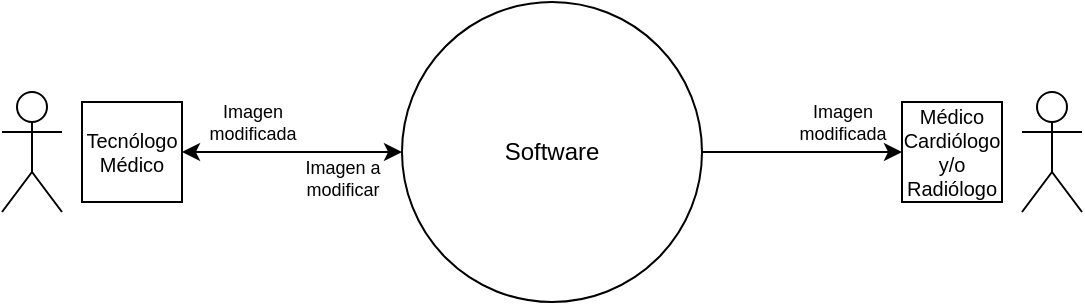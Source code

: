<mxfile version="24.0.2" type="device" pages="2">
  <diagram name="Page-1" id="KcBYBZSs8keK0Yzdxh5D">
    <mxGraphModel dx="1022" dy="683" grid="1" gridSize="10" guides="1" tooltips="1" connect="1" arrows="1" fold="1" page="1" pageScale="1" pageWidth="850" pageHeight="1100" math="0" shadow="0">
      <root>
        <mxCell id="0" />
        <mxCell id="1" parent="0" />
        <mxCell id="J7xR3A1omSEvaa90jN4N-1" value="" style="shape=umlActor;verticalLabelPosition=bottom;verticalAlign=top;html=1;outlineConnect=0;" vertex="1" parent="1">
          <mxGeometry x="155" y="85" width="30" height="60" as="geometry" />
        </mxCell>
        <mxCell id="J7xR3A1omSEvaa90jN4N-7" value="" style="rounded=0;orthogonalLoop=1;jettySize=auto;html=1;startArrow=classic;startFill=1;" edge="1" parent="1" source="J7xR3A1omSEvaa90jN4N-3" target="J7xR3A1omSEvaa90jN4N-6">
          <mxGeometry relative="1" as="geometry" />
        </mxCell>
        <mxCell id="J7xR3A1omSEvaa90jN4N-3" value="Tecnólogo Médico" style="whiteSpace=wrap;html=1;aspect=fixed;fontSize=10;" vertex="1" parent="1">
          <mxGeometry x="195" y="90" width="50" height="50" as="geometry" />
        </mxCell>
        <mxCell id="J7xR3A1omSEvaa90jN4N-12" value="" style="edgeStyle=orthogonalEdgeStyle;rounded=0;orthogonalLoop=1;jettySize=auto;html=1;" edge="1" parent="1" source="J7xR3A1omSEvaa90jN4N-6" target="J7xR3A1omSEvaa90jN4N-9">
          <mxGeometry relative="1" as="geometry" />
        </mxCell>
        <mxCell id="J7xR3A1omSEvaa90jN4N-6" value="Software" style="ellipse;whiteSpace=wrap;html=1;aspect=fixed;" vertex="1" parent="1">
          <mxGeometry x="355" y="40" width="150" height="150" as="geometry" />
        </mxCell>
        <mxCell id="J7xR3A1omSEvaa90jN4N-8" value="" style="shape=umlActor;verticalLabelPosition=bottom;verticalAlign=top;html=1;outlineConnect=0;" vertex="1" parent="1">
          <mxGeometry x="665" y="85" width="30" height="60" as="geometry" />
        </mxCell>
        <mxCell id="J7xR3A1omSEvaa90jN4N-9" value="Médico Cardiólogo y/o Radiólogo" style="whiteSpace=wrap;html=1;aspect=fixed;fontSize=10;" vertex="1" parent="1">
          <mxGeometry x="605" y="90" width="50" height="50" as="geometry" />
        </mxCell>
        <mxCell id="J7xR3A1omSEvaa90jN4N-13" value="Imagen &lt;br style=&quot;font-size: 9px;&quot;&gt;modificada" style="text;html=1;align=center;verticalAlign=middle;resizable=0;points=[];autosize=1;strokeColor=none;fillColor=none;fontSize=9;" vertex="1" parent="1">
          <mxGeometry x="540" y="80" width="70" height="40" as="geometry" />
        </mxCell>
        <mxCell id="J7xR3A1omSEvaa90jN4N-14" value="Imagen&lt;div&gt;modificada&lt;/div&gt;" style="text;html=1;align=center;verticalAlign=middle;resizable=0;points=[];autosize=1;strokeColor=none;fillColor=none;fontSize=9;" vertex="1" parent="1">
          <mxGeometry x="245" y="80" width="70" height="40" as="geometry" />
        </mxCell>
        <mxCell id="J7xR3A1omSEvaa90jN4N-15" value="Imagen a&lt;div&gt;modificar&lt;/div&gt;" style="text;html=1;align=center;verticalAlign=middle;resizable=0;points=[];autosize=1;strokeColor=none;fillColor=none;fontSize=9;" vertex="1" parent="1">
          <mxGeometry x="295" y="108" width="60" height="40" as="geometry" />
        </mxCell>
      </root>
    </mxGraphModel>
  </diagram>
  <diagram id="rois1OzwUSoFhSnFPRcG" name="Page-2">
    <mxGraphModel dx="1226" dy="819" grid="1" gridSize="10" guides="1" tooltips="1" connect="1" arrows="1" fold="1" page="1" pageScale="1" pageWidth="1100" pageHeight="850" math="0" shadow="0">
      <root>
        <mxCell id="0" />
        <mxCell id="1" parent="0" />
        <mxCell id="fQByTUNaAAhuk4Dc6WSL-1" value="Imagen" style="swimlane;fontStyle=0;childLayout=stackLayout;horizontal=1;startSize=26;fillColor=none;horizontalStack=0;resizeParent=1;resizeParentMax=0;resizeLast=0;collapsible=1;marginBottom=0;whiteSpace=wrap;html=1;" vertex="1" parent="1">
          <mxGeometry x="605" y="320" width="140" height="52" as="geometry" />
        </mxCell>
        <mxCell id="fQByTUNaAAhuk4Dc6WSL-2" value="id_imagen" style="text;strokeColor=none;fillColor=none;align=left;verticalAlign=top;spacingLeft=4;spacingRight=4;overflow=hidden;rotatable=0;points=[[0,0.5],[1,0.5]];portConstraint=eastwest;whiteSpace=wrap;html=1;" vertex="1" parent="fQByTUNaAAhuk4Dc6WSL-1">
          <mxGeometry y="26" width="140" height="26" as="geometry" />
        </mxCell>
        <mxCell id="fQByTUNaAAhuk4Dc6WSL-6" value="Cardiólogo" style="swimlane;fontStyle=0;childLayout=stackLayout;horizontal=1;startSize=26;fillColor=none;horizontalStack=0;resizeParent=1;resizeParentMax=0;resizeLast=0;collapsible=1;marginBottom=0;whiteSpace=wrap;html=1;" vertex="1" parent="1">
          <mxGeometry x="315" y="172" width="140" height="156" as="geometry" />
        </mxCell>
        <mxCell id="fQByTUNaAAhuk4Dc6WSL-7" value="id_medico" style="text;strokeColor=none;fillColor=none;align=left;verticalAlign=top;spacingLeft=4;spacingRight=4;overflow=hidden;rotatable=0;points=[[0,0.5],[1,0.5]];portConstraint=eastwest;whiteSpace=wrap;html=1;" vertex="1" parent="fQByTUNaAAhuk4Dc6WSL-6">
          <mxGeometry y="26" width="140" height="26" as="geometry" />
        </mxCell>
        <mxCell id="fQByTUNaAAhuk4Dc6WSL-8" value="nombre" style="text;strokeColor=none;fillColor=none;align=left;verticalAlign=top;spacingLeft=4;spacingRight=4;overflow=hidden;rotatable=0;points=[[0,0.5],[1,0.5]];portConstraint=eastwest;whiteSpace=wrap;html=1;" vertex="1" parent="fQByTUNaAAhuk4Dc6WSL-6">
          <mxGeometry y="52" width="140" height="26" as="geometry" />
        </mxCell>
        <mxCell id="fQByTUNaAAhuk4Dc6WSL-9" value="área" style="text;strokeColor=none;fillColor=none;align=left;verticalAlign=top;spacingLeft=4;spacingRight=4;overflow=hidden;rotatable=0;points=[[0,0.5],[1,0.5]];portConstraint=eastwest;whiteSpace=wrap;html=1;" vertex="1" parent="fQByTUNaAAhuk4Dc6WSL-6">
          <mxGeometry y="78" width="140" height="26" as="geometry" />
        </mxCell>
        <mxCell id="fQByTUNaAAhuk4Dc6WSL-67" value="oficina" style="text;strokeColor=none;fillColor=none;align=left;verticalAlign=top;spacingLeft=4;spacingRight=4;overflow=hidden;rotatable=0;points=[[0,0.5],[1,0.5]];portConstraint=eastwest;whiteSpace=wrap;html=1;" vertex="1" parent="fQByTUNaAAhuk4Dc6WSL-6">
          <mxGeometry y="104" width="140" height="26" as="geometry" />
        </mxCell>
        <mxCell id="fQByTUNaAAhuk4Dc6WSL-69" value="horario" style="text;strokeColor=none;fillColor=none;align=left;verticalAlign=top;spacingLeft=4;spacingRight=4;overflow=hidden;rotatable=0;points=[[0,0.5],[1,0.5]];portConstraint=eastwest;whiteSpace=wrap;html=1;" vertex="1" parent="fQByTUNaAAhuk4Dc6WSL-6">
          <mxGeometry y="130" width="140" height="26" as="geometry" />
        </mxCell>
        <mxCell id="fQByTUNaAAhuk4Dc6WSL-10" value="Radiólogo" style="swimlane;fontStyle=0;childLayout=stackLayout;horizontal=1;startSize=26;fillColor=none;horizontalStack=0;resizeParent=1;resizeParentMax=0;resizeLast=0;collapsible=1;marginBottom=0;whiteSpace=wrap;html=1;" vertex="1" parent="1">
          <mxGeometry x="315" y="414" width="140" height="156" as="geometry" />
        </mxCell>
        <mxCell id="fQByTUNaAAhuk4Dc6WSL-11" value="id_medico" style="text;strokeColor=none;fillColor=none;align=left;verticalAlign=top;spacingLeft=4;spacingRight=4;overflow=hidden;rotatable=0;points=[[0,0.5],[1,0.5]];portConstraint=eastwest;whiteSpace=wrap;html=1;" vertex="1" parent="fQByTUNaAAhuk4Dc6WSL-10">
          <mxGeometry y="26" width="140" height="26" as="geometry" />
        </mxCell>
        <mxCell id="fQByTUNaAAhuk4Dc6WSL-12" value="nombre" style="text;strokeColor=none;fillColor=none;align=left;verticalAlign=top;spacingLeft=4;spacingRight=4;overflow=hidden;rotatable=0;points=[[0,0.5],[1,0.5]];portConstraint=eastwest;whiteSpace=wrap;html=1;" vertex="1" parent="fQByTUNaAAhuk4Dc6WSL-10">
          <mxGeometry y="52" width="140" height="26" as="geometry" />
        </mxCell>
        <mxCell id="fQByTUNaAAhuk4Dc6WSL-13" value="área" style="text;strokeColor=none;fillColor=none;align=left;verticalAlign=top;spacingLeft=4;spacingRight=4;overflow=hidden;rotatable=0;points=[[0,0.5],[1,0.5]];portConstraint=eastwest;whiteSpace=wrap;html=1;" vertex="1" parent="fQByTUNaAAhuk4Dc6WSL-10">
          <mxGeometry y="78" width="140" height="26" as="geometry" />
        </mxCell>
        <mxCell id="fQByTUNaAAhuk4Dc6WSL-68" value="oficina" style="text;strokeColor=none;fillColor=none;align=left;verticalAlign=top;spacingLeft=4;spacingRight=4;overflow=hidden;rotatable=0;points=[[0,0.5],[1,0.5]];portConstraint=eastwest;whiteSpace=wrap;html=1;" vertex="1" parent="fQByTUNaAAhuk4Dc6WSL-10">
          <mxGeometry y="104" width="140" height="26" as="geometry" />
        </mxCell>
        <mxCell id="fQByTUNaAAhuk4Dc6WSL-72" value="horario" style="text;strokeColor=none;fillColor=none;align=left;verticalAlign=top;spacingLeft=4;spacingRight=4;overflow=hidden;rotatable=0;points=[[0,0.5],[1,0.5]];portConstraint=eastwest;whiteSpace=wrap;html=1;" vertex="1" parent="fQByTUNaAAhuk4Dc6WSL-10">
          <mxGeometry y="130" width="140" height="26" as="geometry" />
        </mxCell>
        <mxCell id="fQByTUNaAAhuk4Dc6WSL-14" value="Paciente" style="swimlane;fontStyle=0;childLayout=stackLayout;horizontal=1;startSize=26;fillColor=none;horizontalStack=0;resizeParent=1;resizeParentMax=0;resizeLast=0;collapsible=1;marginBottom=0;whiteSpace=wrap;html=1;" vertex="1" parent="1">
          <mxGeometry x="815" y="112" width="140" height="156" as="geometry">
            <mxRectangle x="830" y="203" width="90" height="30" as="alternateBounds" />
          </mxGeometry>
        </mxCell>
        <mxCell id="fQByTUNaAAhuk4Dc6WSL-15" value="rut&lt;div&gt;&lt;br&gt;&lt;/div&gt;" style="text;strokeColor=none;fillColor=none;align=left;verticalAlign=top;spacingLeft=4;spacingRight=4;overflow=hidden;rotatable=0;points=[[0,0.5],[1,0.5]];portConstraint=eastwest;whiteSpace=wrap;html=1;" vertex="1" parent="fQByTUNaAAhuk4Dc6WSL-14">
          <mxGeometry y="26" width="140" height="26" as="geometry" />
        </mxCell>
        <mxCell id="fQByTUNaAAhuk4Dc6WSL-16" value="nombre" style="text;strokeColor=none;fillColor=none;align=left;verticalAlign=top;spacingLeft=4;spacingRight=4;overflow=hidden;rotatable=0;points=[[0,0.5],[1,0.5]];portConstraint=eastwest;whiteSpace=wrap;html=1;" vertex="1" parent="fQByTUNaAAhuk4Dc6WSL-14">
          <mxGeometry y="52" width="140" height="26" as="geometry" />
        </mxCell>
        <mxCell id="fQByTUNaAAhuk4Dc6WSL-17" value="teléfono" style="text;strokeColor=none;fillColor=none;align=left;verticalAlign=top;spacingLeft=4;spacingRight=4;overflow=hidden;rotatable=0;points=[[0,0.5],[1,0.5]];portConstraint=eastwest;whiteSpace=wrap;html=1;" vertex="1" parent="fQByTUNaAAhuk4Dc6WSL-14">
          <mxGeometry y="78" width="140" height="26" as="geometry" />
        </mxCell>
        <mxCell id="fQByTUNaAAhuk4Dc6WSL-57" value="sintomatología" style="text;strokeColor=none;fillColor=none;align=left;verticalAlign=top;spacingLeft=4;spacingRight=4;overflow=hidden;rotatable=0;points=[[0,0.5],[1,0.5]];portConstraint=eastwest;whiteSpace=wrap;html=1;" vertex="1" parent="fQByTUNaAAhuk4Dc6WSL-14">
          <mxGeometry y="104" width="140" height="26" as="geometry" />
        </mxCell>
        <mxCell id="fQByTUNaAAhuk4Dc6WSL-71" value="hora_reserva" style="text;strokeColor=none;fillColor=none;align=left;verticalAlign=top;spacingLeft=4;spacingRight=4;overflow=hidden;rotatable=0;points=[[0,0.5],[1,0.5]];portConstraint=eastwest;whiteSpace=wrap;html=1;" vertex="1" parent="fQByTUNaAAhuk4Dc6WSL-14">
          <mxGeometry y="130" width="140" height="26" as="geometry" />
        </mxCell>
        <mxCell id="fQByTUNaAAhuk4Dc6WSL-37" style="edgeStyle=orthogonalEdgeStyle;rounded=0;orthogonalLoop=1;jettySize=auto;html=1;exitX=0.5;exitY=0;exitDx=0;exitDy=0;endArrow=none;endFill=0;entryX=0.5;entryY=1;entryDx=0;entryDy=0;" edge="1" parent="1" source="fQByTUNaAAhuk4Dc6WSL-18" target="fQByTUNaAAhuk4Dc6WSL-32">
          <mxGeometry relative="1" as="geometry">
            <mxPoint x="885" y="402" as="targetPoint" />
          </mxGeometry>
        </mxCell>
        <mxCell id="fQByTUNaAAhuk4Dc6WSL-18" value="Tecnólogo Médico" style="swimlane;fontStyle=0;childLayout=stackLayout;horizontal=1;startSize=26;fillColor=none;horizontalStack=0;resizeParent=1;resizeParentMax=0;resizeLast=0;collapsible=1;marginBottom=0;whiteSpace=wrap;html=1;" vertex="1" parent="1">
          <mxGeometry x="815" y="452" width="140" height="130" as="geometry" />
        </mxCell>
        <mxCell id="fQByTUNaAAhuk4Dc6WSL-19" value="id_tecnologo" style="text;strokeColor=none;fillColor=none;align=left;verticalAlign=top;spacingLeft=4;spacingRight=4;overflow=hidden;rotatable=0;points=[[0,0.5],[1,0.5]];portConstraint=eastwest;whiteSpace=wrap;html=1;" vertex="1" parent="fQByTUNaAAhuk4Dc6WSL-18">
          <mxGeometry y="26" width="140" height="26" as="geometry" />
        </mxCell>
        <mxCell id="fQByTUNaAAhuk4Dc6WSL-20" value="nombre" style="text;strokeColor=none;fillColor=none;align=left;verticalAlign=top;spacingLeft=4;spacingRight=4;overflow=hidden;rotatable=0;points=[[0,0.5],[1,0.5]];portConstraint=eastwest;whiteSpace=wrap;html=1;" vertex="1" parent="fQByTUNaAAhuk4Dc6WSL-18">
          <mxGeometry y="52" width="140" height="26" as="geometry" />
        </mxCell>
        <mxCell id="fQByTUNaAAhuk4Dc6WSL-21" value="área" style="text;strokeColor=none;fillColor=none;align=left;verticalAlign=top;spacingLeft=4;spacingRight=4;overflow=hidden;rotatable=0;points=[[0,0.5],[1,0.5]];portConstraint=eastwest;whiteSpace=wrap;html=1;" vertex="1" parent="fQByTUNaAAhuk4Dc6WSL-18">
          <mxGeometry y="78" width="140" height="26" as="geometry" />
        </mxCell>
        <mxCell id="fQByTUNaAAhuk4Dc6WSL-74" value="horario" style="text;strokeColor=none;fillColor=none;align=left;verticalAlign=top;spacingLeft=4;spacingRight=4;overflow=hidden;rotatable=0;points=[[0,0.5],[1,0.5]];portConstraint=eastwest;whiteSpace=wrap;html=1;" vertex="1" parent="fQByTUNaAAhuk4Dc6WSL-18">
          <mxGeometry y="104" width="140" height="26" as="geometry" />
        </mxCell>
        <mxCell id="fQByTUNaAAhuk4Dc6WSL-22" value="Formato DICOM" style="swimlane;fontStyle=0;childLayout=stackLayout;horizontal=1;startSize=26;fillColor=none;horizontalStack=0;resizeParent=1;resizeParentMax=0;resizeLast=0;collapsible=1;marginBottom=0;whiteSpace=wrap;html=1;" vertex="1" parent="1">
          <mxGeometry x="605" y="452" width="140" height="286" as="geometry" />
        </mxCell>
        <mxCell id="fQByTUNaAAhuk4Dc6WSL-23" value="fecha_estudio&lt;div&gt;&lt;br&gt;&lt;/div&gt;" style="text;strokeColor=none;fillColor=none;align=left;verticalAlign=top;spacingLeft=4;spacingRight=4;overflow=hidden;rotatable=0;points=[[0,0.5],[1,0.5]];portConstraint=eastwest;whiteSpace=wrap;html=1;" vertex="1" parent="fQByTUNaAAhuk4Dc6WSL-22">
          <mxGeometry y="26" width="140" height="26" as="geometry" />
        </mxCell>
        <mxCell id="fQByTUNaAAhuk4Dc6WSL-24" value="hora_estudio" style="text;strokeColor=none;fillColor=none;align=left;verticalAlign=top;spacingLeft=4;spacingRight=4;overflow=hidden;rotatable=0;points=[[0,0.5],[1,0.5]];portConstraint=eastwest;whiteSpace=wrap;html=1;" vertex="1" parent="fQByTUNaAAhuk4Dc6WSL-22">
          <mxGeometry y="52" width="140" height="26" as="geometry" />
        </mxCell>
        <mxCell id="fQByTUNaAAhuk4Dc6WSL-25" value="hora_imagen" style="text;strokeColor=none;fillColor=none;align=left;verticalAlign=top;spacingLeft=4;spacingRight=4;overflow=hidden;rotatable=0;points=[[0,0.5],[1,0.5]];portConstraint=eastwest;whiteSpace=wrap;html=1;" vertex="1" parent="fQByTUNaAAhuk4Dc6WSL-22">
          <mxGeometry y="78" width="140" height="26" as="geometry" />
        </mxCell>
        <mxCell id="fQByTUNaAAhuk4Dc6WSL-59" value="id_paciente" style="text;strokeColor=none;fillColor=none;align=left;verticalAlign=top;spacingLeft=4;spacingRight=4;overflow=hidden;rotatable=0;points=[[0,0.5],[1,0.5]];portConstraint=eastwest;whiteSpace=wrap;html=1;" vertex="1" parent="fQByTUNaAAhuk4Dc6WSL-22">
          <mxGeometry y="104" width="140" height="26" as="geometry" />
        </mxCell>
        <mxCell id="fQByTUNaAAhuk4Dc6WSL-61" value="sexo_paciente" style="text;strokeColor=none;fillColor=none;align=left;verticalAlign=top;spacingLeft=4;spacingRight=4;overflow=hidden;rotatable=0;points=[[0,0.5],[1,0.5]];portConstraint=eastwest;whiteSpace=wrap;html=1;" vertex="1" parent="fQByTUNaAAhuk4Dc6WSL-22">
          <mxGeometry y="130" width="140" height="26" as="geometry" />
        </mxCell>
        <mxCell id="fQByTUNaAAhuk4Dc6WSL-62" value="edad_paciente" style="text;strokeColor=none;fillColor=none;align=left;verticalAlign=top;spacingLeft=4;spacingRight=4;overflow=hidden;rotatable=0;points=[[0,0.5],[1,0.5]];portConstraint=eastwest;whiteSpace=wrap;html=1;" vertex="1" parent="fQByTUNaAAhuk4Dc6WSL-22">
          <mxGeometry y="156" width="140" height="26" as="geometry" />
        </mxCell>
        <mxCell id="fQByTUNaAAhuk4Dc6WSL-63" value="parte_del_cuerpo" style="text;strokeColor=none;fillColor=none;align=left;verticalAlign=top;spacingLeft=4;spacingRight=4;overflow=hidden;rotatable=0;points=[[0,0.5],[1,0.5]];portConstraint=eastwest;whiteSpace=wrap;html=1;" vertex="1" parent="fQByTUNaAAhuk4Dc6WSL-22">
          <mxGeometry y="182" width="140" height="26" as="geometry" />
        </mxCell>
        <mxCell id="fQByTUNaAAhuk4Dc6WSL-64" value="voltaje_tubo" style="text;strokeColor=none;fillColor=none;align=left;verticalAlign=top;spacingLeft=4;spacingRight=4;overflow=hidden;rotatable=0;points=[[0,0.5],[1,0.5]];portConstraint=eastwest;whiteSpace=wrap;html=1;" vertex="1" parent="fQByTUNaAAhuk4Dc6WSL-22">
          <mxGeometry y="208" width="140" height="26" as="geometry" />
        </mxCell>
        <mxCell id="fQByTUNaAAhuk4Dc6WSL-65" value="columnas" style="text;strokeColor=none;fillColor=none;align=left;verticalAlign=top;spacingLeft=4;spacingRight=4;overflow=hidden;rotatable=0;points=[[0,0.5],[1,0.5]];portConstraint=eastwest;whiteSpace=wrap;html=1;" vertex="1" parent="fQByTUNaAAhuk4Dc6WSL-22">
          <mxGeometry y="234" width="140" height="26" as="geometry" />
        </mxCell>
        <mxCell id="fQByTUNaAAhuk4Dc6WSL-66" value="filas" style="text;strokeColor=none;fillColor=none;align=left;verticalAlign=top;spacingLeft=4;spacingRight=4;overflow=hidden;rotatable=0;points=[[0,0.5],[1,0.5]];portConstraint=eastwest;whiteSpace=wrap;html=1;" vertex="1" parent="fQByTUNaAAhuk4Dc6WSL-22">
          <mxGeometry y="260" width="140" height="26" as="geometry" />
        </mxCell>
        <mxCell id="fQByTUNaAAhuk4Dc6WSL-28" value="Diagnóstico" style="swimlane;fontStyle=0;childLayout=stackLayout;horizontal=1;startSize=26;fillColor=none;horizontalStack=0;resizeParent=1;resizeParentMax=0;resizeLast=0;collapsible=1;marginBottom=0;whiteSpace=wrap;html=1;" vertex="1" parent="1">
          <mxGeometry x="115" y="304" width="140" height="130" as="geometry" />
        </mxCell>
        <mxCell id="fQByTUNaAAhuk4Dc6WSL-29" value="tipo_diagnostico" style="text;strokeColor=none;fillColor=none;align=left;verticalAlign=top;spacingLeft=4;spacingRight=4;overflow=hidden;rotatable=0;points=[[0,0.5],[1,0.5]];portConstraint=eastwest;whiteSpace=wrap;html=1;" vertex="1" parent="fQByTUNaAAhuk4Dc6WSL-28">
          <mxGeometry y="26" width="140" height="26" as="geometry" />
        </mxCell>
        <mxCell id="fQByTUNaAAhuk4Dc6WSL-30" value="detalles_diagnostico" style="text;strokeColor=none;fillColor=none;align=left;verticalAlign=top;spacingLeft=4;spacingRight=4;overflow=hidden;rotatable=0;points=[[0,0.5],[1,0.5]];portConstraint=eastwest;whiteSpace=wrap;html=1;" vertex="1" parent="fQByTUNaAAhuk4Dc6WSL-28">
          <mxGeometry y="52" width="140" height="26" as="geometry" />
        </mxCell>
        <mxCell id="fQByTUNaAAhuk4Dc6WSL-31" value="fecha_diagnostico" style="text;strokeColor=none;fillColor=none;align=left;verticalAlign=top;spacingLeft=4;spacingRight=4;overflow=hidden;rotatable=0;points=[[0,0.5],[1,0.5]];portConstraint=eastwest;whiteSpace=wrap;html=1;" vertex="1" parent="fQByTUNaAAhuk4Dc6WSL-28">
          <mxGeometry y="78" width="140" height="26" as="geometry" />
        </mxCell>
        <mxCell id="fQByTUNaAAhuk4Dc6WSL-73" value="encargado_diagnostico" style="text;strokeColor=none;fillColor=none;align=left;verticalAlign=top;spacingLeft=4;spacingRight=4;overflow=hidden;rotatable=0;points=[[0,0.5],[1,0.5]];portConstraint=eastwest;whiteSpace=wrap;html=1;" vertex="1" parent="fQByTUNaAAhuk4Dc6WSL-28">
          <mxGeometry y="104" width="140" height="26" as="geometry" />
        </mxCell>
        <mxCell id="fQByTUNaAAhuk4Dc6WSL-32" value="Máquina" style="swimlane;fontStyle=0;childLayout=stackLayout;horizontal=1;startSize=26;fillColor=none;horizontalStack=0;resizeParent=1;resizeParentMax=0;resizeLast=0;collapsible=1;marginBottom=0;whiteSpace=wrap;html=1;" vertex="1" parent="1">
          <mxGeometry x="815" y="320" width="140" height="78" as="geometry" />
        </mxCell>
        <mxCell id="fQByTUNaAAhuk4Dc6WSL-70" value="id_maquina" style="text;strokeColor=none;fillColor=none;align=left;verticalAlign=top;spacingLeft=4;spacingRight=4;overflow=hidden;rotatable=0;points=[[0,0.5],[1,0.5]];portConstraint=eastwest;whiteSpace=wrap;html=1;" vertex="1" parent="fQByTUNaAAhuk4Dc6WSL-32">
          <mxGeometry y="26" width="140" height="26" as="geometry" />
        </mxCell>
        <mxCell id="fQByTUNaAAhuk4Dc6WSL-33" value="tipo_maquina" style="text;strokeColor=none;fillColor=none;align=left;verticalAlign=top;spacingLeft=4;spacingRight=4;overflow=hidden;rotatable=0;points=[[0,0.5],[1,0.5]];portConstraint=eastwest;whiteSpace=wrap;html=1;" vertex="1" parent="fQByTUNaAAhuk4Dc6WSL-32">
          <mxGeometry y="52" width="140" height="26" as="geometry" />
        </mxCell>
        <mxCell id="fQByTUNaAAhuk4Dc6WSL-41" style="edgeStyle=orthogonalEdgeStyle;rounded=0;orthogonalLoop=1;jettySize=auto;html=1;exitX=1;exitY=0.5;exitDx=0;exitDy=0;entryX=0;entryY=0.5;entryDx=0;entryDy=0;endArrow=none;endFill=0;" edge="1" parent="1" source="fQByTUNaAAhuk4Dc6WSL-8">
          <mxGeometry relative="1" as="geometry">
            <mxPoint x="605" y="347" as="targetPoint" />
            <Array as="points">
              <mxPoint x="525" y="237" />
              <mxPoint x="525" y="347" />
            </Array>
          </mxGeometry>
        </mxCell>
        <mxCell id="fQByTUNaAAhuk4Dc6WSL-42" style="edgeStyle=orthogonalEdgeStyle;rounded=0;orthogonalLoop=1;jettySize=auto;html=1;exitX=1;exitY=0.5;exitDx=0;exitDy=0;endArrow=none;endFill=0;" edge="1" parent="1" source="fQByTUNaAAhuk4Dc6WSL-12">
          <mxGeometry relative="1" as="geometry">
            <mxPoint x="605" y="362" as="targetPoint" />
            <Array as="points">
              <mxPoint x="525" y="479" />
              <mxPoint x="525" y="362" />
            </Array>
          </mxGeometry>
        </mxCell>
        <mxCell id="fQByTUNaAAhuk4Dc6WSL-43" style="edgeStyle=orthogonalEdgeStyle;rounded=0;orthogonalLoop=1;jettySize=auto;html=1;entryX=0;entryY=0.269;entryDx=0;entryDy=0;entryPerimeter=0;endArrow=none;endFill=0;exitX=0.5;exitY=1;exitDx=0;exitDy=0;" edge="1" parent="1" source="fQByTUNaAAhuk4Dc6WSL-28" target="fQByTUNaAAhuk4Dc6WSL-12">
          <mxGeometry relative="1" as="geometry">
            <mxPoint x="185" y="439" as="sourcePoint" />
            <Array as="points">
              <mxPoint x="185" y="474" />
              <mxPoint x="315" y="474" />
            </Array>
          </mxGeometry>
        </mxCell>
        <mxCell id="fQByTUNaAAhuk4Dc6WSL-44" style="edgeStyle=orthogonalEdgeStyle;rounded=0;orthogonalLoop=1;jettySize=auto;html=1;endArrow=none;endFill=0;exitX=0.5;exitY=0;exitDx=0;exitDy=0;entryX=0;entryY=0.5;entryDx=0;entryDy=0;" edge="1" parent="1" source="fQByTUNaAAhuk4Dc6WSL-28" target="fQByTUNaAAhuk4Dc6WSL-8">
          <mxGeometry relative="1" as="geometry">
            <mxPoint x="195" y="304" as="sourcePoint" />
            <mxPoint x="305" y="244" as="targetPoint" />
          </mxGeometry>
        </mxCell>
        <mxCell id="fQByTUNaAAhuk4Dc6WSL-45" style="edgeStyle=orthogonalEdgeStyle;rounded=0;orthogonalLoop=1;jettySize=auto;html=1;entryX=0.5;entryY=0;entryDx=0;entryDy=0;endArrow=none;endFill=0;exitX=0.5;exitY=1;exitDx=0;exitDy=0;" edge="1" parent="1" source="fQByTUNaAAhuk4Dc6WSL-14" target="fQByTUNaAAhuk4Dc6WSL-32">
          <mxGeometry relative="1" as="geometry">
            <mxPoint x="875" y="222" as="sourcePoint" />
          </mxGeometry>
        </mxCell>
        <mxCell id="fQByTUNaAAhuk4Dc6WSL-46" value="" style="endArrow=none;html=1;rounded=0;exitX=0.5;exitY=0;exitDx=0;exitDy=0;entryX=0.5;entryY=1;entryDx=0;entryDy=0;" edge="1" parent="1" source="fQByTUNaAAhuk4Dc6WSL-22" target="fQByTUNaAAhuk4Dc6WSL-1">
          <mxGeometry width="50" height="50" relative="1" as="geometry">
            <mxPoint x="685" y="442" as="sourcePoint" />
            <mxPoint x="675" y="392" as="targetPoint" />
          </mxGeometry>
        </mxCell>
        <mxCell id="fQByTUNaAAhuk4Dc6WSL-47" value="examinado en" style="text;html=1;align=center;verticalAlign=middle;resizable=0;points=[];autosize=1;strokeColor=none;fillColor=none;" vertex="1" parent="1">
          <mxGeometry x="885" y="279" width="100" height="30" as="geometry" />
        </mxCell>
        <mxCell id="fQByTUNaAAhuk4Dc6WSL-48" value="gestionada por" style="text;html=1;align=center;verticalAlign=middle;resizable=0;points=[];autosize=1;strokeColor=none;fillColor=none;" vertex="1" parent="1">
          <mxGeometry x="885" y="408" width="100" height="30" as="geometry" />
        </mxCell>
        <mxCell id="fQByTUNaAAhuk4Dc6WSL-50" value="se rige por" style="text;html=1;align=center;verticalAlign=middle;resizable=0;points=[];autosize=1;strokeColor=none;fillColor=none;" vertex="1" parent="1">
          <mxGeometry x="675" y="398" width="80" height="30" as="geometry" />
        </mxCell>
        <mxCell id="fQByTUNaAAhuk4Dc6WSL-49" value="generada por" style="text;html=1;align=center;verticalAlign=middle;resizable=0;points=[];autosize=1;strokeColor=none;fillColor=none;fontSize=10;" vertex="1" parent="1">
          <mxGeometry x="740" y="319" width="80" height="30" as="geometry" />
        </mxCell>
        <mxCell id="fQByTUNaAAhuk4Dc6WSL-53" value="analiza" style="text;html=1;align=center;verticalAlign=middle;resizable=0;points=[];autosize=1;strokeColor=none;fillColor=none;" vertex="1" parent="1">
          <mxGeometry x="535" y="319" width="60" height="30" as="geometry" />
        </mxCell>
        <mxCell id="fQByTUNaAAhuk4Dc6WSL-54" value="analiza" style="text;html=1;align=center;verticalAlign=middle;resizable=0;points=[];autosize=1;strokeColor=none;fillColor=none;" vertex="1" parent="1">
          <mxGeometry x="535" y="361" width="60" height="30" as="geometry" />
        </mxCell>
        <mxCell id="fQByTUNaAAhuk4Dc6WSL-55" value="generado por" style="text;html=1;align=center;verticalAlign=middle;resizable=0;points=[];autosize=1;strokeColor=none;fillColor=none;" vertex="1" parent="1">
          <mxGeometry x="200" y="239" width="90" height="30" as="geometry" />
        </mxCell>
        <mxCell id="fQByTUNaAAhuk4Dc6WSL-56" value="generado por" style="text;html=1;align=center;verticalAlign=middle;resizable=0;points=[];autosize=1;strokeColor=none;fillColor=none;" vertex="1" parent="1">
          <mxGeometry x="200" y="479" width="90" height="30" as="geometry" />
        </mxCell>
        <mxCell id="fQByTUNaAAhuk4Dc6WSL-58" value="" style="endArrow=none;html=1;rounded=0;exitX=1;exitY=0.5;exitDx=0;exitDy=0;" edge="1" parent="1">
          <mxGeometry width="50" height="50" relative="1" as="geometry">
            <mxPoint x="745.0" y="347" as="sourcePoint" />
            <mxPoint x="815" y="347" as="targetPoint" />
          </mxGeometry>
        </mxCell>
      </root>
    </mxGraphModel>
  </diagram>
</mxfile>
